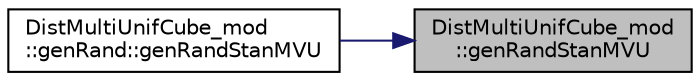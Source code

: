 digraph "DistMultiUnifCube_mod::genRandStanMVU"
{
 // LATEX_PDF_SIZE
  edge [fontname="Helvetica",fontsize="10",labelfontname="Helvetica",labelfontsize="10"];
  node [fontname="Helvetica",fontsize="10",shape=record];
  rankdir="RL";
  Node1 [label="DistMultiUnifCube_mod\l::genRandStanMVU",height=0.2,width=0.4,color="black", fillcolor="grey75", style="filled", fontcolor="black",tooltip="Return a Standard MultiVariate Uniform (MVU) random vector from within a cube of unit volume."];
  Node1 -> Node2 [dir="back",color="midnightblue",fontsize="10",style="solid",fontname="Helvetica"];
  Node2 [label="DistMultiUnifCube_mod\l::genRand::genRandStanMVU",height=0.2,width=0.4,color="black", fillcolor="white", style="filled",URL="$interfaceDistMultiUnifCube__mod_1_1genRand.html#a123ddabfae5d905e58aaaabc964dc652",tooltip="Return a Standard MultiVariate Uniform (MVU) random vector from within a cube of unit volume."];
}
